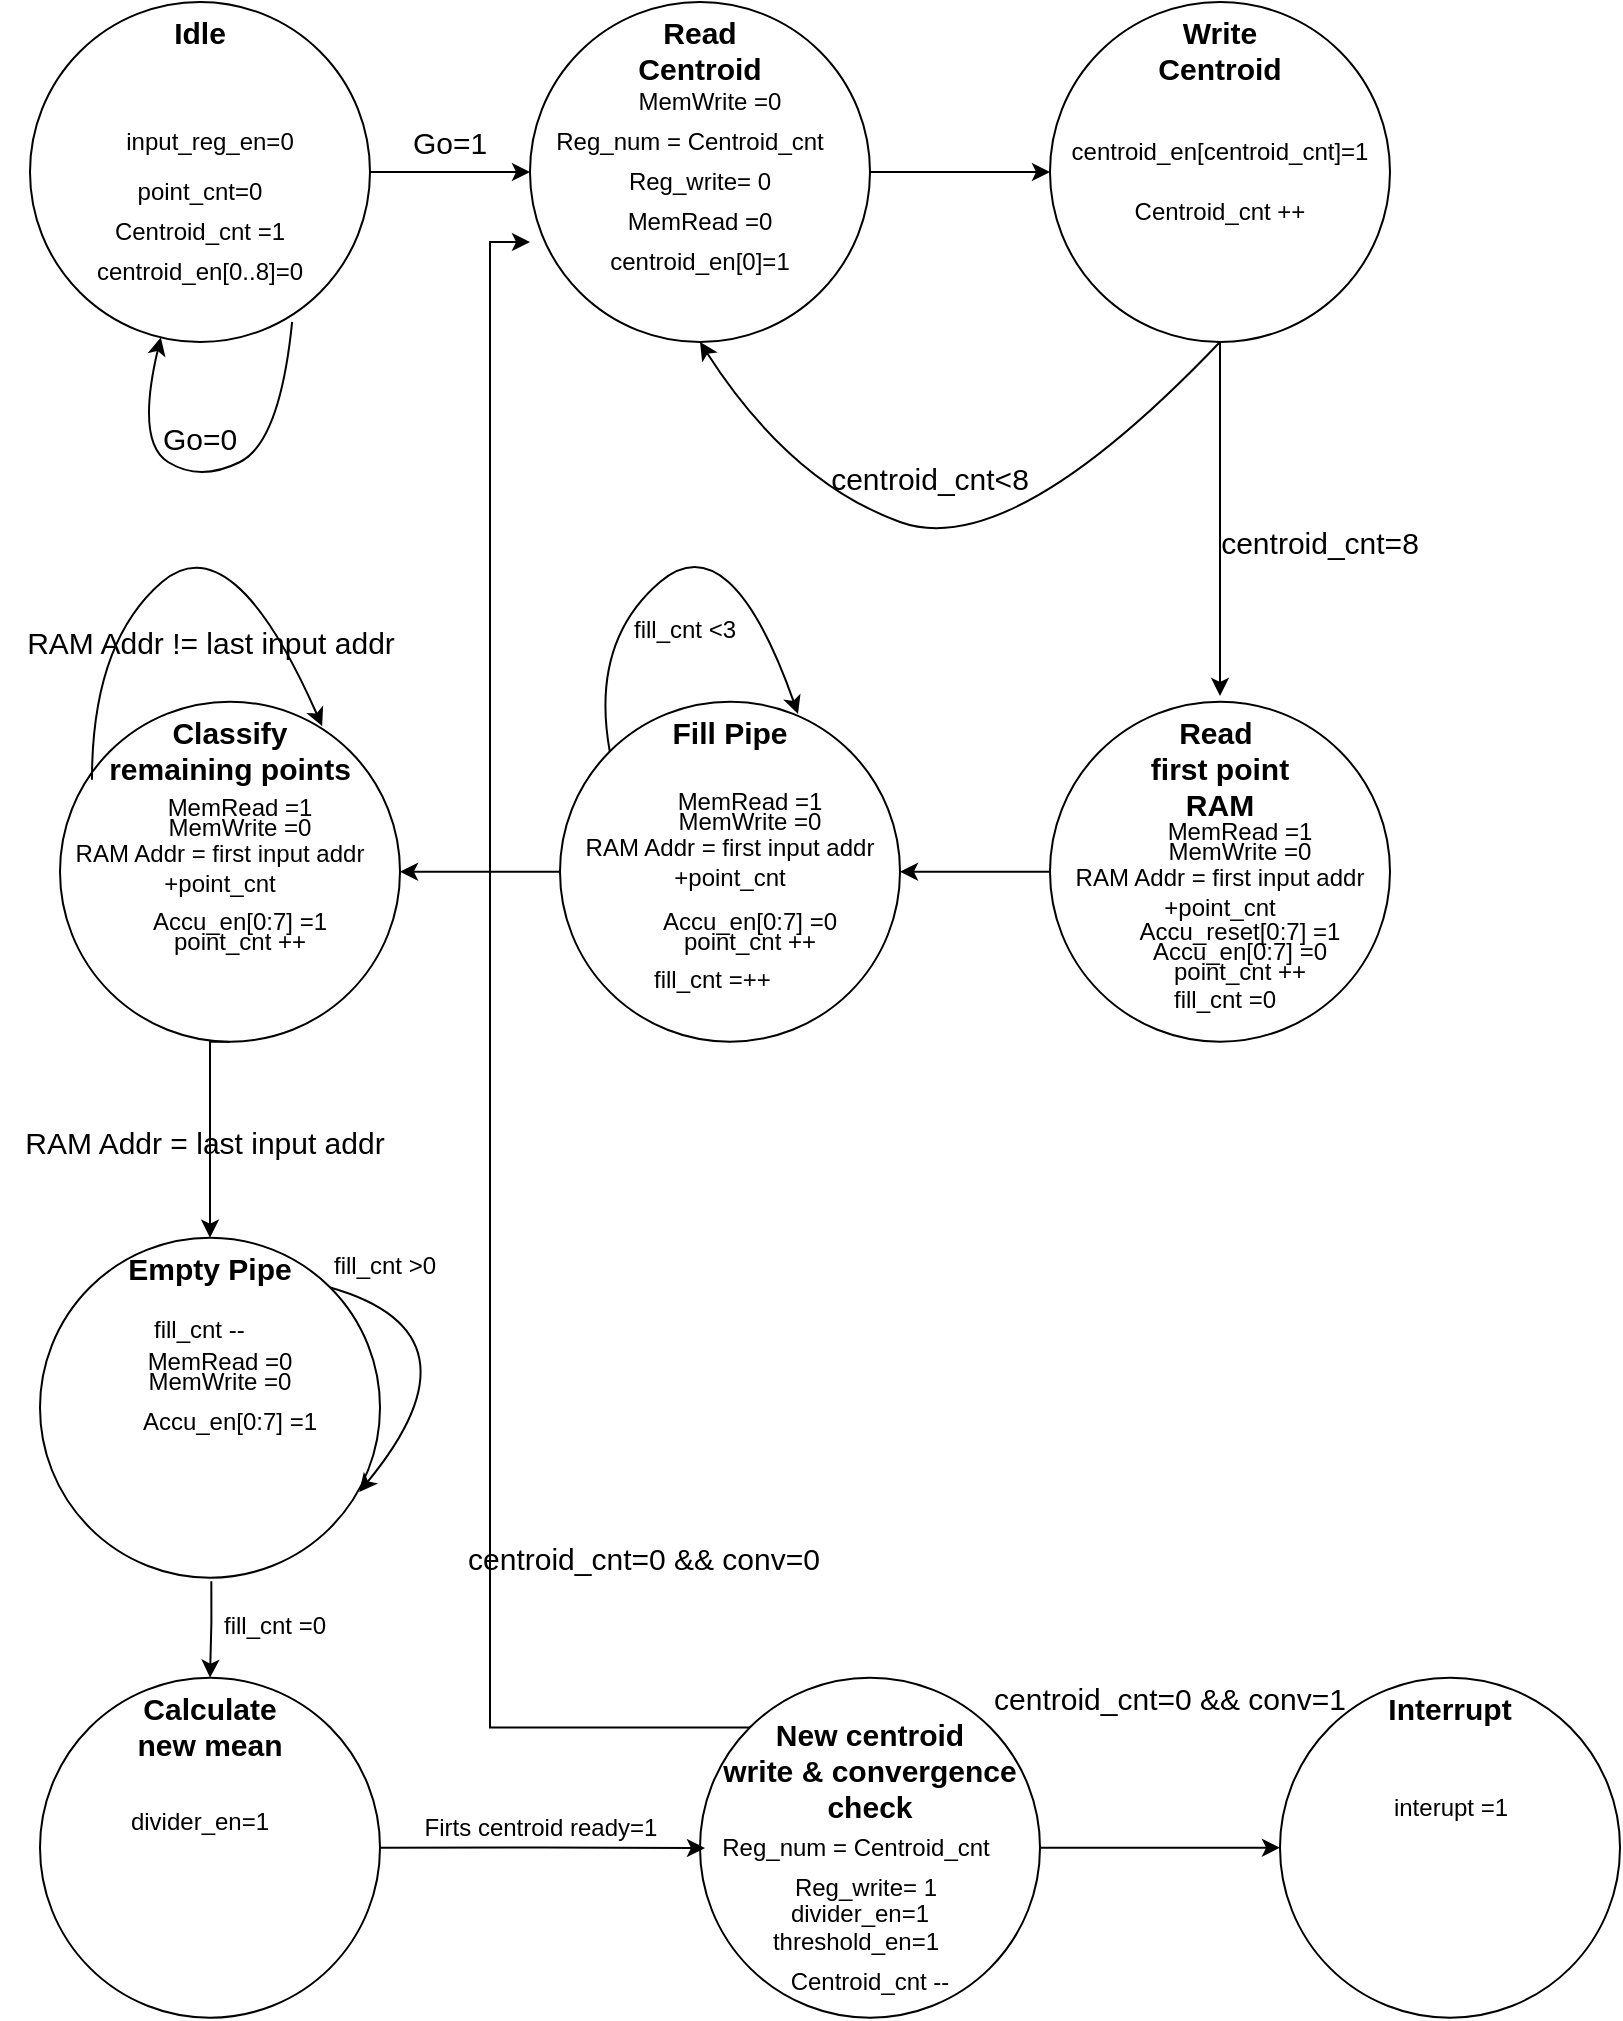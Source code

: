 <mxfile version="11.1.4" type="device"><diagram id="wjAUdtB9tVil_riYG7RJ" name="Page-1"><mxGraphModel dx="723" dy="363" grid="1" gridSize="10" guides="1" tooltips="1" connect="1" arrows="1" fold="1" page="1" pageScale="1" pageWidth="850" pageHeight="1100" math="0" shadow="0"><root><mxCell id="0"/><mxCell id="1" parent="0"/><mxCell id="4SbWlxkaNU4Wb5sSUEJD-1" value="Idle" style="ellipse;whiteSpace=wrap;html=1;aspect=fixed;verticalAlign=top;fontStyle=1;fontSize=15;" vertex="1" parent="1"><mxGeometry x="50" y="40" width="170" height="170" as="geometry"/></mxCell><mxCell id="4SbWlxkaNU4Wb5sSUEJD-2" value="Centroid_cnt =1" style="text;html=1;strokeColor=none;fillColor=none;align=center;verticalAlign=middle;whiteSpace=wrap;rounded=0;" vertex="1" parent="1"><mxGeometry x="85" y="145" width="100" height="20" as="geometry"/></mxCell><mxCell id="4SbWlxkaNU4Wb5sSUEJD-5" value="point_cnt=0" style="text;html=1;strokeColor=none;fillColor=none;align=center;verticalAlign=middle;whiteSpace=wrap;rounded=0;" vertex="1" parent="1"><mxGeometry x="85" y="125" width="100" height="20" as="geometry"/></mxCell><mxCell id="4SbWlxkaNU4Wb5sSUEJD-8" value="Read&lt;br&gt;Centroid" style="ellipse;whiteSpace=wrap;html=1;aspect=fixed;verticalAlign=top;fontStyle=1;fontSize=15;" vertex="1" parent="1"><mxGeometry x="300" y="40" width="170" height="170" as="geometry"/></mxCell><mxCell id="4SbWlxkaNU4Wb5sSUEJD-9" value="Reg_num = Centroid_cnt" style="text;html=1;strokeColor=none;fillColor=none;align=center;verticalAlign=middle;whiteSpace=wrap;rounded=0;" vertex="1" parent="1"><mxGeometry x="305" y="100" width="150" height="20" as="geometry"/></mxCell><mxCell id="4SbWlxkaNU4Wb5sSUEJD-10" value="Reg_write= 0" style="text;html=1;strokeColor=none;fillColor=none;align=center;verticalAlign=middle;whiteSpace=wrap;rounded=0;" vertex="1" parent="1"><mxGeometry x="310" y="120" width="150" height="20" as="geometry"/></mxCell><mxCell id="4SbWlxkaNU4Wb5sSUEJD-11" value="Write&lt;br&gt;Centroid" style="ellipse;whiteSpace=wrap;html=1;aspect=fixed;verticalAlign=top;fontStyle=1;fontSize=15;" vertex="1" parent="1"><mxGeometry x="560" y="40" width="170" height="170" as="geometry"/></mxCell><mxCell id="4SbWlxkaNU4Wb5sSUEJD-12" value="centroid_en[0]=1" style="text;html=1;strokeColor=none;fillColor=none;align=center;verticalAlign=middle;whiteSpace=wrap;rounded=0;" vertex="1" parent="1"><mxGeometry x="310" y="160" width="150" height="20" as="geometry"/></mxCell><mxCell id="4SbWlxkaNU4Wb5sSUEJD-13" value="centroid_en[0..8]=0" style="text;html=1;strokeColor=none;fillColor=none;align=center;verticalAlign=middle;whiteSpace=wrap;rounded=0;" vertex="1" parent="1"><mxGeometry x="60" y="165" width="150" height="20" as="geometry"/></mxCell><mxCell id="4SbWlxkaNU4Wb5sSUEJD-15" value="centroid_en[centroid_cnt]=1" style="text;html=1;strokeColor=none;fillColor=none;align=center;verticalAlign=middle;whiteSpace=wrap;rounded=0;" vertex="1" parent="1"><mxGeometry x="570" y="105" width="150" height="20" as="geometry"/></mxCell><mxCell id="4SbWlxkaNU4Wb5sSUEJD-16" value="" style="curved=1;endArrow=classic;html=1;fontSize=15;entryX=0.5;entryY=1;entryDx=0;entryDy=0;exitX=0.5;exitY=1;exitDx=0;exitDy=0;" edge="1" parent="1" source="4SbWlxkaNU4Wb5sSUEJD-11" target="4SbWlxkaNU4Wb5sSUEJD-8"><mxGeometry width="50" height="50" relative="1" as="geometry"><mxPoint x="490" y="320" as="sourcePoint"/><mxPoint x="540" y="270" as="targetPoint"/><Array as="points"><mxPoint x="540" y="320"/><mxPoint x="430" y="280"/></Array></mxGeometry></mxCell><mxCell id="4SbWlxkaNU4Wb5sSUEJD-17" value="centroid_cnt&amp;lt;8" style="text;html=1;strokeColor=none;fillColor=none;align=center;verticalAlign=middle;whiteSpace=wrap;rounded=0;fontSize=15;" vertex="1" parent="1"><mxGeometry x="480" y="267.5" width="40" height="20" as="geometry"/></mxCell><mxCell id="4SbWlxkaNU4Wb5sSUEJD-19" value="" style="endArrow=classic;html=1;fontSize=15;exitX=1;exitY=0.5;exitDx=0;exitDy=0;entryX=0;entryY=0.5;entryDx=0;entryDy=0;" edge="1" parent="1" source="4SbWlxkaNU4Wb5sSUEJD-1" target="4SbWlxkaNU4Wb5sSUEJD-8"><mxGeometry width="50" height="50" relative="1" as="geometry"><mxPoint x="240" y="140" as="sourcePoint"/><mxPoint x="290" y="90" as="targetPoint"/></mxGeometry></mxCell><mxCell id="4SbWlxkaNU4Wb5sSUEJD-20" value="" style="endArrow=classic;html=1;fontSize=15;entryX=0;entryY=0.5;entryDx=0;entryDy=0;exitX=1;exitY=0.5;exitDx=0;exitDy=0;" edge="1" parent="1" source="4SbWlxkaNU4Wb5sSUEJD-8" target="4SbWlxkaNU4Wb5sSUEJD-11"><mxGeometry width="50" height="50" relative="1" as="geometry"><mxPoint x="480" y="125" as="sourcePoint"/><mxPoint x="540" y="125" as="targetPoint"/></mxGeometry></mxCell><mxCell id="4SbWlxkaNU4Wb5sSUEJD-21" value="Centroid_cnt ++" style="text;html=1;strokeColor=none;fillColor=none;align=center;verticalAlign=middle;whiteSpace=wrap;rounded=0;" vertex="1" parent="1"><mxGeometry x="595" y="135" width="100" height="20" as="geometry"/></mxCell><mxCell id="4SbWlxkaNU4Wb5sSUEJD-22" value="Go=1" style="text;html=1;strokeColor=none;fillColor=none;align=center;verticalAlign=middle;whiteSpace=wrap;rounded=0;fontSize=15;" vertex="1" parent="1"><mxGeometry x="240" y="100" width="40" height="20" as="geometry"/></mxCell><mxCell id="4SbWlxkaNU4Wb5sSUEJD-23" value="" style="curved=1;endArrow=classic;html=1;fontSize=15;exitX=0.771;exitY=0.941;exitDx=0;exitDy=0;exitPerimeter=0;" edge="1" parent="1" source="4SbWlxkaNU4Wb5sSUEJD-1" target="4SbWlxkaNU4Wb5sSUEJD-1"><mxGeometry width="50" height="50" relative="1" as="geometry"><mxPoint x="280" y="220" as="sourcePoint"/><mxPoint x="20" y="220" as="targetPoint"/><Array as="points"><mxPoint x="175" y="260"/><mxPoint x="135" y="280"/><mxPoint x="103" y="260"/></Array></mxGeometry></mxCell><mxCell id="4SbWlxkaNU4Wb5sSUEJD-24" value="Go=0" style="text;html=1;strokeColor=none;fillColor=none;align=center;verticalAlign=middle;whiteSpace=wrap;rounded=0;fontSize=15;" vertex="1" parent="1"><mxGeometry x="115" y="247.5" width="40" height="20" as="geometry"/></mxCell><mxCell id="4SbWlxkaNU4Wb5sSUEJD-107" value="" style="edgeStyle=orthogonalEdgeStyle;rounded=0;orthogonalLoop=1;jettySize=auto;html=1;fontSize=15;" edge="1" parent="1" source="4SbWlxkaNU4Wb5sSUEJD-25" target="4SbWlxkaNU4Wb5sSUEJD-32"><mxGeometry relative="1" as="geometry"/></mxCell><mxCell id="4SbWlxkaNU4Wb5sSUEJD-25" value="Read&amp;nbsp;&lt;br&gt;first point&lt;br&gt;RAM" style="ellipse;whiteSpace=wrap;html=1;aspect=fixed;verticalAlign=top;fontStyle=1;fontSize=15;" vertex="1" parent="1"><mxGeometry x="560" y="389.833" width="170" height="170" as="geometry"/></mxCell><mxCell id="4SbWlxkaNU4Wb5sSUEJD-26" value="" style="endArrow=classic;html=1;fontSize=15;exitX=0.5;exitY=1;exitDx=0;exitDy=0;" edge="1" parent="1" source="4SbWlxkaNU4Wb5sSUEJD-11"><mxGeometry width="50" height="50" relative="1" as="geometry"><mxPoint x="670" y="310" as="sourcePoint"/><mxPoint x="645" y="387" as="targetPoint"/></mxGeometry></mxCell><mxCell id="4SbWlxkaNU4Wb5sSUEJD-27" value="centroid_cnt=8" style="text;html=1;strokeColor=none;fillColor=none;align=center;verticalAlign=middle;whiteSpace=wrap;rounded=0;fontSize=15;" vertex="1" parent="1"><mxGeometry x="675" y="300" width="40" height="20" as="geometry"/></mxCell><mxCell id="4SbWlxkaNU4Wb5sSUEJD-29" value="MemRead =1" style="text;html=1;strokeColor=none;fillColor=none;align=center;verticalAlign=middle;whiteSpace=wrap;rounded=0;" vertex="1" parent="1"><mxGeometry x="580" y="445" width="150" height="20" as="geometry"/></mxCell><mxCell id="4SbWlxkaNU4Wb5sSUEJD-30" value="MemWrite&amp;nbsp;=0" style="text;html=1;strokeColor=none;fillColor=none;align=center;verticalAlign=middle;whiteSpace=wrap;rounded=0;" vertex="1" parent="1"><mxGeometry x="580" y="455" width="150" height="20" as="geometry"/></mxCell><mxCell id="4SbWlxkaNU4Wb5sSUEJD-31" value="RAM Addr = first input addr +point_cnt" style="text;html=1;strokeColor=none;fillColor=none;align=center;verticalAlign=middle;whiteSpace=wrap;rounded=0;" vertex="1" parent="1"><mxGeometry x="570" y="475" width="150" height="20" as="geometry"/></mxCell><mxCell id="4SbWlxkaNU4Wb5sSUEJD-129" value="" style="edgeStyle=orthogonalEdgeStyle;rounded=0;orthogonalLoop=1;jettySize=auto;html=1;fontSize=12;" edge="1" parent="1" source="4SbWlxkaNU4Wb5sSUEJD-32" target="4SbWlxkaNU4Wb5sSUEJD-128"><mxGeometry relative="1" as="geometry"/></mxCell><mxCell id="4SbWlxkaNU4Wb5sSUEJD-32" value="Fill Pipe" style="ellipse;whiteSpace=wrap;html=1;aspect=fixed;verticalAlign=top;fontStyle=1;fontSize=15;" vertex="1" parent="1"><mxGeometry x="315" y="389.833" width="170" height="170" as="geometry"/></mxCell><mxCell id="4SbWlxkaNU4Wb5sSUEJD-138" style="edgeStyle=orthogonalEdgeStyle;rounded=0;orthogonalLoop=1;jettySize=auto;html=1;exitX=0.5;exitY=1;exitDx=0;exitDy=0;fontSize=12;" edge="1" parent="1" source="4SbWlxkaNU4Wb5sSUEJD-128" target="4SbWlxkaNU4Wb5sSUEJD-84"><mxGeometry relative="1" as="geometry"><Array as="points"><mxPoint x="140" y="560"/></Array></mxGeometry></mxCell><mxCell id="4SbWlxkaNU4Wb5sSUEJD-128" value="Classify&lt;br&gt;remaining points" style="ellipse;whiteSpace=wrap;html=1;aspect=fixed;verticalAlign=top;fontStyle=1;fontSize=15;" vertex="1" parent="1"><mxGeometry x="65" y="389.833" width="170" height="170" as="geometry"/></mxCell><mxCell id="4SbWlxkaNU4Wb5sSUEJD-86" value="" style="edgeStyle=orthogonalEdgeStyle;rounded=0;orthogonalLoop=1;jettySize=auto;html=1;fontSize=15;" edge="1" parent="1" target="4SbWlxkaNU4Wb5sSUEJD-48"><mxGeometry relative="1" as="geometry"><mxPoint x="140.667" y="829.666" as="sourcePoint"/><Array as="points"><mxPoint x="140" y="850"/><mxPoint x="140" y="850"/></Array></mxGeometry></mxCell><mxCell id="4SbWlxkaNU4Wb5sSUEJD-84" value="Empty Pipe" style="ellipse;whiteSpace=wrap;html=1;aspect=fixed;verticalAlign=top;fontStyle=1;fontSize=15;" vertex="1" parent="1"><mxGeometry x="55" y="657.833" width="170" height="170" as="geometry"/></mxCell><mxCell id="4SbWlxkaNU4Wb5sSUEJD-35" value="input_reg_en=0" style="text;html=1;strokeColor=none;fillColor=none;align=center;verticalAlign=middle;whiteSpace=wrap;rounded=0;" vertex="1" parent="1"><mxGeometry x="65" y="100" width="150" height="20" as="geometry"/></mxCell><mxCell id="4SbWlxkaNU4Wb5sSUEJD-36" value="MemWrite&amp;nbsp;=0" style="text;html=1;strokeColor=none;fillColor=none;align=center;verticalAlign=middle;whiteSpace=wrap;rounded=0;" vertex="1" parent="1"><mxGeometry x="315" y="80" width="150" height="20" as="geometry"/></mxCell><mxCell id="4SbWlxkaNU4Wb5sSUEJD-39" value="MemRead =0" style="text;html=1;strokeColor=none;fillColor=none;align=center;verticalAlign=middle;whiteSpace=wrap;rounded=0;" vertex="1" parent="1"><mxGeometry x="310" y="140" width="150" height="20" as="geometry"/></mxCell><mxCell id="4SbWlxkaNU4Wb5sSUEJD-46" value="RAM Addr = last input addr" style="text;html=1;strokeColor=none;fillColor=none;align=center;verticalAlign=middle;whiteSpace=wrap;rounded=0;fontSize=15;" vertex="1" parent="1"><mxGeometry x="35" y="600" width="205" height="20" as="geometry"/></mxCell><mxCell id="4SbWlxkaNU4Wb5sSUEJD-66" style="edgeStyle=orthogonalEdgeStyle;rounded=0;orthogonalLoop=1;jettySize=auto;html=1;exitX=1;exitY=0.5;exitDx=0;exitDy=0;entryX=0;entryY=0.5;entryDx=0;entryDy=0;fontSize=15;" edge="1" parent="1" source="4SbWlxkaNU4Wb5sSUEJD-52" target="4SbWlxkaNU4Wb5sSUEJD-69"><mxGeometry relative="1" as="geometry"><mxPoint x="343" y="963.333" as="targetPoint"/></mxGeometry></mxCell><mxCell id="4SbWlxkaNU4Wb5sSUEJD-146" style="edgeStyle=orthogonalEdgeStyle;rounded=0;orthogonalLoop=1;jettySize=auto;html=1;exitX=0;exitY=0;exitDx=0;exitDy=0;entryX=0;entryY=0.706;entryDx=0;entryDy=0;entryPerimeter=0;fontSize=12;" edge="1" parent="1" source="4SbWlxkaNU4Wb5sSUEJD-52" target="4SbWlxkaNU4Wb5sSUEJD-8"><mxGeometry relative="1" as="geometry"><Array as="points"><mxPoint x="280" y="902"/><mxPoint x="280" y="160"/></Array></mxGeometry></mxCell><mxCell id="4SbWlxkaNU4Wb5sSUEJD-52" value="New centroid &lt;br&gt;write &amp;amp; convergence check" style="ellipse;whiteSpace=wrap;html=1;aspect=fixed;verticalAlign=top;fontStyle=1;fontSize=15;spacingTop=13;" vertex="1" parent="1"><mxGeometry x="385" y="877.833" width="170" height="170" as="geometry"/></mxCell><mxCell id="4SbWlxkaNU4Wb5sSUEJD-63" value="Reg_num = Centroid_cnt" style="text;html=1;strokeColor=none;fillColor=none;align=center;verticalAlign=middle;whiteSpace=wrap;rounded=0;" vertex="1" parent="1"><mxGeometry x="387.5" y="953" width="150" height="20" as="geometry"/></mxCell><mxCell id="4SbWlxkaNU4Wb5sSUEJD-64" value="Reg_write= 1" style="text;html=1;strokeColor=none;fillColor=none;align=center;verticalAlign=middle;whiteSpace=wrap;rounded=0;" vertex="1" parent="1"><mxGeometry x="392.5" y="973" width="150" height="20" as="geometry"/></mxCell><mxCell id="4SbWlxkaNU4Wb5sSUEJD-69" value="Interrupt" style="ellipse;whiteSpace=wrap;html=1;aspect=fixed;verticalAlign=top;fontStyle=1;fontSize=15;" vertex="1" parent="1"><mxGeometry x="675" y="877.833" width="170" height="170" as="geometry"/></mxCell><mxCell id="4SbWlxkaNU4Wb5sSUEJD-74" value="&lt;span style=&quot;text-align: left ; white-space: nowrap&quot;&gt;centroid_cnt=0 &amp;amp;&amp;amp; conv&lt;/span&gt;=0" style="text;html=1;strokeColor=none;fillColor=none;align=center;verticalAlign=middle;whiteSpace=wrap;rounded=0;fontSize=15;" vertex="1" parent="1"><mxGeometry x="244" y="808" width="226" height="20" as="geometry"/></mxCell><mxCell id="4SbWlxkaNU4Wb5sSUEJD-76" value="" style="group" vertex="1" connectable="0" parent="1"><mxGeometry x="55" y="877.833" width="170" height="170" as="geometry"/></mxCell><mxCell id="4SbWlxkaNU4Wb5sSUEJD-48" value="Calculate&lt;br&gt;new mean" style="ellipse;whiteSpace=wrap;html=1;aspect=fixed;verticalAlign=top;fontStyle=1;fontSize=15;" vertex="1" parent="4SbWlxkaNU4Wb5sSUEJD-76"><mxGeometry width="170" height="170" as="geometry"/></mxCell><mxCell id="4SbWlxkaNU4Wb5sSUEJD-162" value="divider_en=1" style="text;html=1;strokeColor=none;fillColor=none;align=center;verticalAlign=middle;whiteSpace=wrap;rounded=0;" vertex="1" parent="4SbWlxkaNU4Wb5sSUEJD-76"><mxGeometry x="30" y="62.024" width="100" height="20" as="geometry"/></mxCell><mxCell id="4SbWlxkaNU4Wb5sSUEJD-94" value="threshold_en=1" style="text;html=1;strokeColor=none;fillColor=none;align=center;verticalAlign=middle;whiteSpace=wrap;rounded=0;" vertex="1" parent="1"><mxGeometry x="413" y="1000" width="100" height="20" as="geometry"/></mxCell><mxCell id="4SbWlxkaNU4Wb5sSUEJD-95" value="&lt;span style=&quot;text-align: left ; white-space: nowrap&quot;&gt;centroid_cnt=0 &amp;amp;&amp;amp; conv&lt;/span&gt;=1" style="text;html=1;strokeColor=none;fillColor=none;align=center;verticalAlign=middle;whiteSpace=wrap;rounded=0;fontSize=15;" vertex="1" parent="1"><mxGeometry x="507" y="878" width="226" height="20" as="geometry"/></mxCell><mxCell id="4SbWlxkaNU4Wb5sSUEJD-108" value="Accu_reset[0:7] =1" style="text;html=1;strokeColor=none;fillColor=none;align=center;verticalAlign=middle;whiteSpace=wrap;rounded=0;" vertex="1" parent="1"><mxGeometry x="580" y="495" width="150" height="20" as="geometry"/></mxCell><mxCell id="4SbWlxkaNU4Wb5sSUEJD-109" value="Accu_en[0:7] =0" style="text;html=1;strokeColor=none;fillColor=none;align=center;verticalAlign=middle;whiteSpace=wrap;rounded=0;" vertex="1" parent="1"><mxGeometry x="580" y="505" width="150" height="20" as="geometry"/></mxCell><mxCell id="4SbWlxkaNU4Wb5sSUEJD-110" value="point_cnt ++" style="text;html=1;strokeColor=none;fillColor=none;align=center;verticalAlign=middle;whiteSpace=wrap;rounded=0;" vertex="1" parent="1"><mxGeometry x="580" y="515" width="150" height="20" as="geometry"/></mxCell><mxCell id="4SbWlxkaNU4Wb5sSUEJD-117" value="MemRead =1" style="text;html=1;strokeColor=none;fillColor=none;align=center;verticalAlign=middle;whiteSpace=wrap;rounded=0;" vertex="1" parent="1"><mxGeometry x="335" y="430" width="150" height="20" as="geometry"/></mxCell><mxCell id="4SbWlxkaNU4Wb5sSUEJD-118" value="MemWrite&amp;nbsp;=0" style="text;html=1;strokeColor=none;fillColor=none;align=center;verticalAlign=middle;whiteSpace=wrap;rounded=0;" vertex="1" parent="1"><mxGeometry x="335" y="440" width="150" height="20" as="geometry"/></mxCell><mxCell id="4SbWlxkaNU4Wb5sSUEJD-119" value="RAM Addr = first input addr +point_cnt" style="text;html=1;strokeColor=none;fillColor=none;align=center;verticalAlign=middle;whiteSpace=wrap;rounded=0;" vertex="1" parent="1"><mxGeometry x="325" y="460" width="150" height="20" as="geometry"/></mxCell><mxCell id="4SbWlxkaNU4Wb5sSUEJD-121" value="Accu_en[0:7] =0" style="text;html=1;strokeColor=none;fillColor=none;align=center;verticalAlign=middle;whiteSpace=wrap;rounded=0;" vertex="1" parent="1"><mxGeometry x="335" y="490" width="150" height="20" as="geometry"/></mxCell><mxCell id="4SbWlxkaNU4Wb5sSUEJD-122" value="point_cnt ++" style="text;html=1;strokeColor=none;fillColor=none;align=center;verticalAlign=middle;whiteSpace=wrap;rounded=0;" vertex="1" parent="1"><mxGeometry x="335" y="500" width="150" height="20" as="geometry"/></mxCell><mxCell id="4SbWlxkaNU4Wb5sSUEJD-123" value="fill_cnt =0" style="text;html=1;fontSize=12;" vertex="1" parent="1"><mxGeometry x="620" y="525" width="110" height="30" as="geometry"/></mxCell><mxCell id="4SbWlxkaNU4Wb5sSUEJD-124" value="fill_cnt =++" style="text;html=1;fontSize=12;" vertex="1" parent="1"><mxGeometry x="360" y="515" width="110" height="30" as="geometry"/></mxCell><mxCell id="4SbWlxkaNU4Wb5sSUEJD-125" value="" style="curved=1;endArrow=classic;html=1;fontSize=12;exitX=0;exitY=0;exitDx=0;exitDy=0;entryX=0.7;entryY=0.036;entryDx=0;entryDy=0;entryPerimeter=0;" edge="1" parent="1" source="4SbWlxkaNU4Wb5sSUEJD-32" target="4SbWlxkaNU4Wb5sSUEJD-32"><mxGeometry width="50" height="50" relative="1" as="geometry"><mxPoint x="330" y="360" as="sourcePoint"/><mxPoint x="380" y="310" as="targetPoint"/><Array as="points"><mxPoint x="330" y="360"/><mxPoint x="400" y="300"/></Array></mxGeometry></mxCell><mxCell id="4SbWlxkaNU4Wb5sSUEJD-126" value="fill_cnt &amp;lt;3" style="text;html=1;fontSize=12;" vertex="1" parent="1"><mxGeometry x="350" y="340" width="110" height="30" as="geometry"/></mxCell><mxCell id="4SbWlxkaNU4Wb5sSUEJD-130" value="MemRead =1" style="text;html=1;strokeColor=none;fillColor=none;align=center;verticalAlign=middle;whiteSpace=wrap;rounded=0;" vertex="1" parent="1"><mxGeometry x="80" y="432.5" width="150" height="20" as="geometry"/></mxCell><mxCell id="4SbWlxkaNU4Wb5sSUEJD-131" value="MemWrite&amp;nbsp;=0" style="text;html=1;strokeColor=none;fillColor=none;align=center;verticalAlign=middle;whiteSpace=wrap;rounded=0;" vertex="1" parent="1"><mxGeometry x="80" y="442.5" width="150" height="20" as="geometry"/></mxCell><mxCell id="4SbWlxkaNU4Wb5sSUEJD-132" value="RAM Addr = first input addr +point_cnt" style="text;html=1;strokeColor=none;fillColor=none;align=center;verticalAlign=middle;whiteSpace=wrap;rounded=0;" vertex="1" parent="1"><mxGeometry x="70" y="462.5" width="150" height="20" as="geometry"/></mxCell><mxCell id="4SbWlxkaNU4Wb5sSUEJD-134" value="Accu_en[0:7] =1" style="text;html=1;strokeColor=none;fillColor=none;align=center;verticalAlign=middle;whiteSpace=wrap;rounded=0;" vertex="1" parent="1"><mxGeometry x="80" y="490" width="150" height="20" as="geometry"/></mxCell><mxCell id="4SbWlxkaNU4Wb5sSUEJD-135" value="point_cnt ++" style="text;html=1;strokeColor=none;fillColor=none;align=center;verticalAlign=middle;whiteSpace=wrap;rounded=0;" vertex="1" parent="1"><mxGeometry x="80" y="500" width="150" height="20" as="geometry"/></mxCell><mxCell id="4SbWlxkaNU4Wb5sSUEJD-139" value="" style="curved=1;endArrow=classic;html=1;fontSize=12;exitX=0.094;exitY=0.23;exitDx=0;exitDy=0;entryX=0.771;entryY=0.072;entryDx=0;entryDy=0;entryPerimeter=0;exitPerimeter=0;" edge="1" parent="1" source="4SbWlxkaNU4Wb5sSUEJD-128" target="4SbWlxkaNU4Wb5sSUEJD-128"><mxGeometry width="50" height="50" relative="1" as="geometry"><mxPoint x="90.896" y="414.729" as="sourcePoint"/><mxPoint x="185" y="395.953" as="targetPoint"/><Array as="points"><mxPoint x="81" y="360"/><mxPoint x="151" y="300"/></Array></mxGeometry></mxCell><mxCell id="4SbWlxkaNU4Wb5sSUEJD-140" value="RAM Addr != last input addr" style="text;html=1;strokeColor=none;fillColor=none;align=center;verticalAlign=middle;whiteSpace=wrap;rounded=0;fontSize=15;" vertex="1" parent="1"><mxGeometry x="37.5" y="350" width="205" height="20" as="geometry"/></mxCell><mxCell id="4SbWlxkaNU4Wb5sSUEJD-142" style="edgeStyle=orthogonalEdgeStyle;rounded=0;orthogonalLoop=1;jettySize=auto;html=1;exitX=1;exitY=0.5;exitDx=0;exitDy=0;entryX=0;entryY=0.5;entryDx=0;entryDy=0;fontSize=12;" edge="1" parent="1" source="4SbWlxkaNU4Wb5sSUEJD-48" target="4SbWlxkaNU4Wb5sSUEJD-63"><mxGeometry relative="1" as="geometry"/></mxCell><mxCell id="4SbWlxkaNU4Wb5sSUEJD-147" value="fill_cnt --" style="text;html=1;fontSize=12;" vertex="1" parent="1"><mxGeometry x="110" y="689.5" width="110" height="30" as="geometry"/></mxCell><mxCell id="4SbWlxkaNU4Wb5sSUEJD-148" value="" style="curved=1;endArrow=classic;html=1;fontSize=12;exitX=1;exitY=0;exitDx=0;exitDy=0;entryX=0.939;entryY=0.748;entryDx=0;entryDy=0;entryPerimeter=0;" edge="1" parent="1" source="4SbWlxkaNU4Wb5sSUEJD-84" target="4SbWlxkaNU4Wb5sSUEJD-84"><mxGeometry width="50" height="50" relative="1" as="geometry"><mxPoint x="279.98" y="774.433" as="sourcePoint"/><mxPoint x="395.07" y="747.573" as="targetPoint"/><Array as="points"><mxPoint x="280" y="705.5"/></Array></mxGeometry></mxCell><mxCell id="4SbWlxkaNU4Wb5sSUEJD-150" value="fill_cnt &amp;gt;0" style="text;html=1;fontSize=12;" vertex="1" parent="1"><mxGeometry x="200" y="658" width="110" height="30" as="geometry"/></mxCell><mxCell id="4SbWlxkaNU4Wb5sSUEJD-151" value="fill_cnt =0" style="text;html=1;fontSize=12;" vertex="1" parent="1"><mxGeometry x="145" y="838" width="110" height="30" as="geometry"/></mxCell><mxCell id="4SbWlxkaNU4Wb5sSUEJD-152" value="MemRead =0" style="text;html=1;strokeColor=none;fillColor=none;align=center;verticalAlign=middle;whiteSpace=wrap;rounded=0;" vertex="1" parent="1"><mxGeometry x="70" y="709.5" width="150" height="20" as="geometry"/></mxCell><mxCell id="4SbWlxkaNU4Wb5sSUEJD-153" value="MemWrite&amp;nbsp;=0" style="text;html=1;strokeColor=none;fillColor=none;align=center;verticalAlign=middle;whiteSpace=wrap;rounded=0;" vertex="1" parent="1"><mxGeometry x="70" y="719.5" width="150" height="20" as="geometry"/></mxCell><mxCell id="4SbWlxkaNU4Wb5sSUEJD-155" value="Accu_en[0:7] =1" style="text;html=1;strokeColor=none;fillColor=none;align=center;verticalAlign=middle;whiteSpace=wrap;rounded=0;" vertex="1" parent="1"><mxGeometry x="75" y="739.5" width="150" height="20" as="geometry"/></mxCell><mxCell id="4SbWlxkaNU4Wb5sSUEJD-62" value="Centroid_cnt --" style="text;html=1;strokeColor=none;fillColor=none;align=center;verticalAlign=middle;whiteSpace=wrap;rounded=0;" vertex="1" parent="1"><mxGeometry x="420" y="1020" width="100" height="20" as="geometry"/></mxCell><mxCell id="4SbWlxkaNU4Wb5sSUEJD-161" value="Firts centroid ready=1" style="text;html=1;strokeColor=none;fillColor=none;align=center;verticalAlign=middle;whiteSpace=wrap;rounded=0;fontSize=12;" vertex="1" parent="1"><mxGeometry x="237.5" y="943" width="135" height="20" as="geometry"/></mxCell><mxCell id="4SbWlxkaNU4Wb5sSUEJD-59" value="divider_en=1" style="text;html=1;strokeColor=none;fillColor=none;align=center;verticalAlign=middle;whiteSpace=wrap;rounded=0;" vertex="1" parent="1"><mxGeometry x="415" y="986.357" width="100" height="20" as="geometry"/></mxCell><mxCell id="4SbWlxkaNU4Wb5sSUEJD-163" value="interupt =1" style="text;html=1;strokeColor=none;fillColor=none;align=center;verticalAlign=middle;whiteSpace=wrap;rounded=0;fontSize=12;" vertex="1" parent="1"><mxGeometry x="711.5" y="933" width="97" height="20" as="geometry"/></mxCell></root></mxGraphModel></diagram></mxfile>